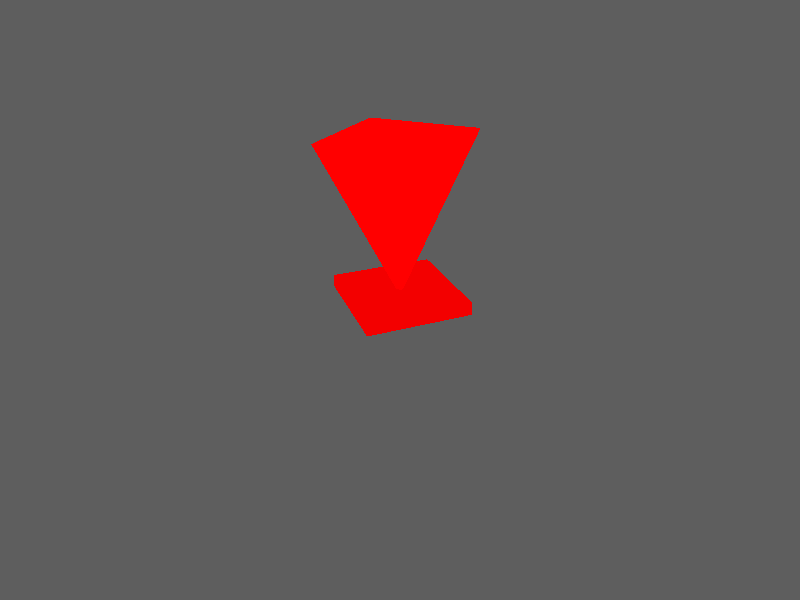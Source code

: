 /*
CS360 Lab 1
@Author: Aaron Earl
Vase
*/

#include "colors.inc"
#include "glass.inc"

global_settings { ambient_light White }
                                       
//
camera{ location<9.29776485888,5.5,-3.68124552685> look_at<0,0,0>}

light_source 
{
    <50,50,50>  //Source Location  
    color White*2 //Doubles Brightness
}

//Set a background color
background { color White }

//Create a "floor"
plane 
{
  <0,1,0>, 0 //This represents the plane 0x+0y+z=0
  pigment {color Grey*0.15}
}

#declare mybox = box
{
    <-1,0,-1><1,0.25,1> //Cube with thickness .1
    pigment {rgb <0.9,0,0>} //Solid Red 
    texture
    {
        pigment { Red filter 0.75}
        finish { F_Glass3 }
    }
}        

#declare loc = <0,1.4,0>;

#declare ball = sphere
{
  loc, 0.35
      texture
    {
        pigment { White filter 0.95}
        finish { F_Glass3 }
    }
}

#declare ball_light = light_source 
{
    loc  //Source Location  
    color White //Doubles Brightness
}     

ball
ball_light


//Construct a square-based pyramid by intersecting its planes

//Define the coordinates of the five vertices
//<x,y,z>
//#declare plane1 = plane {<2,2,1>,1};    //x+y+z=0 moved 1 unit
//#declare plane2 = plane {<2,-2,1>,1};   //x-y+z=0 moved 1 unit
//#declare plane3 = plane {<-2,2,1>,1};   //-1+y+z=0 moved 1 unit
//#declare plane4 = plane {<-2,-2,1>,1};  //-x-y+z=0 moved 1 unit
//#declare plane5 = plane {<0,0,-1>,0};   //0x+0y-z=0 moved 1 unit

#declare plane1 = plane {<2,1,2>,1};    //x+y+z=0 moved 1 unit
#declare plane2 = plane {<2,1,-2>,1};   //x-y+z=0 moved 1 unit
#declare plane3 = plane {<-2,1,2>,1};   //-1+y+z=0 moved 1 unit
#declare plane4 = plane {<-2,1,-2>,1};  //-x-y+z=0 moved 1 unit
#declare plane5 = plane {<0,-1,0>,0};   //0x+0y-z=0 moved 1 unit

//Define the pyramid to be the intersection of its faces.
#declare mypyramid = object 
{ 
    intersection 
    {
        object{plane1}
        object{plane2} 
        object{plane3} 
        object{plane4} 
        object{plane5}
    }
    texture
    {
        pigment { Red filter 0.95}
        finish { F_Glass3 }
    }
    rotate <180,0,0>
    translate <0,3.1,0>
};

//Display the pyramid
//mypyramid

/*
//Playing with Union function
union 
{
    box { <-1.5, -1, -1>, <0.5, 1, 1> }
    cylinder { <0.5, 0, -1>, <0.5, 0, 1>, 1 }
}
*/

#declare vaseStart = union
{
    object {mypyramid}
    object {mybox} //Cube with thickness .1
}
 
//Display the unioned vase pieces 
vaseStart
//To add another pyramid that uses difference to make a the hollow portion of the vase




